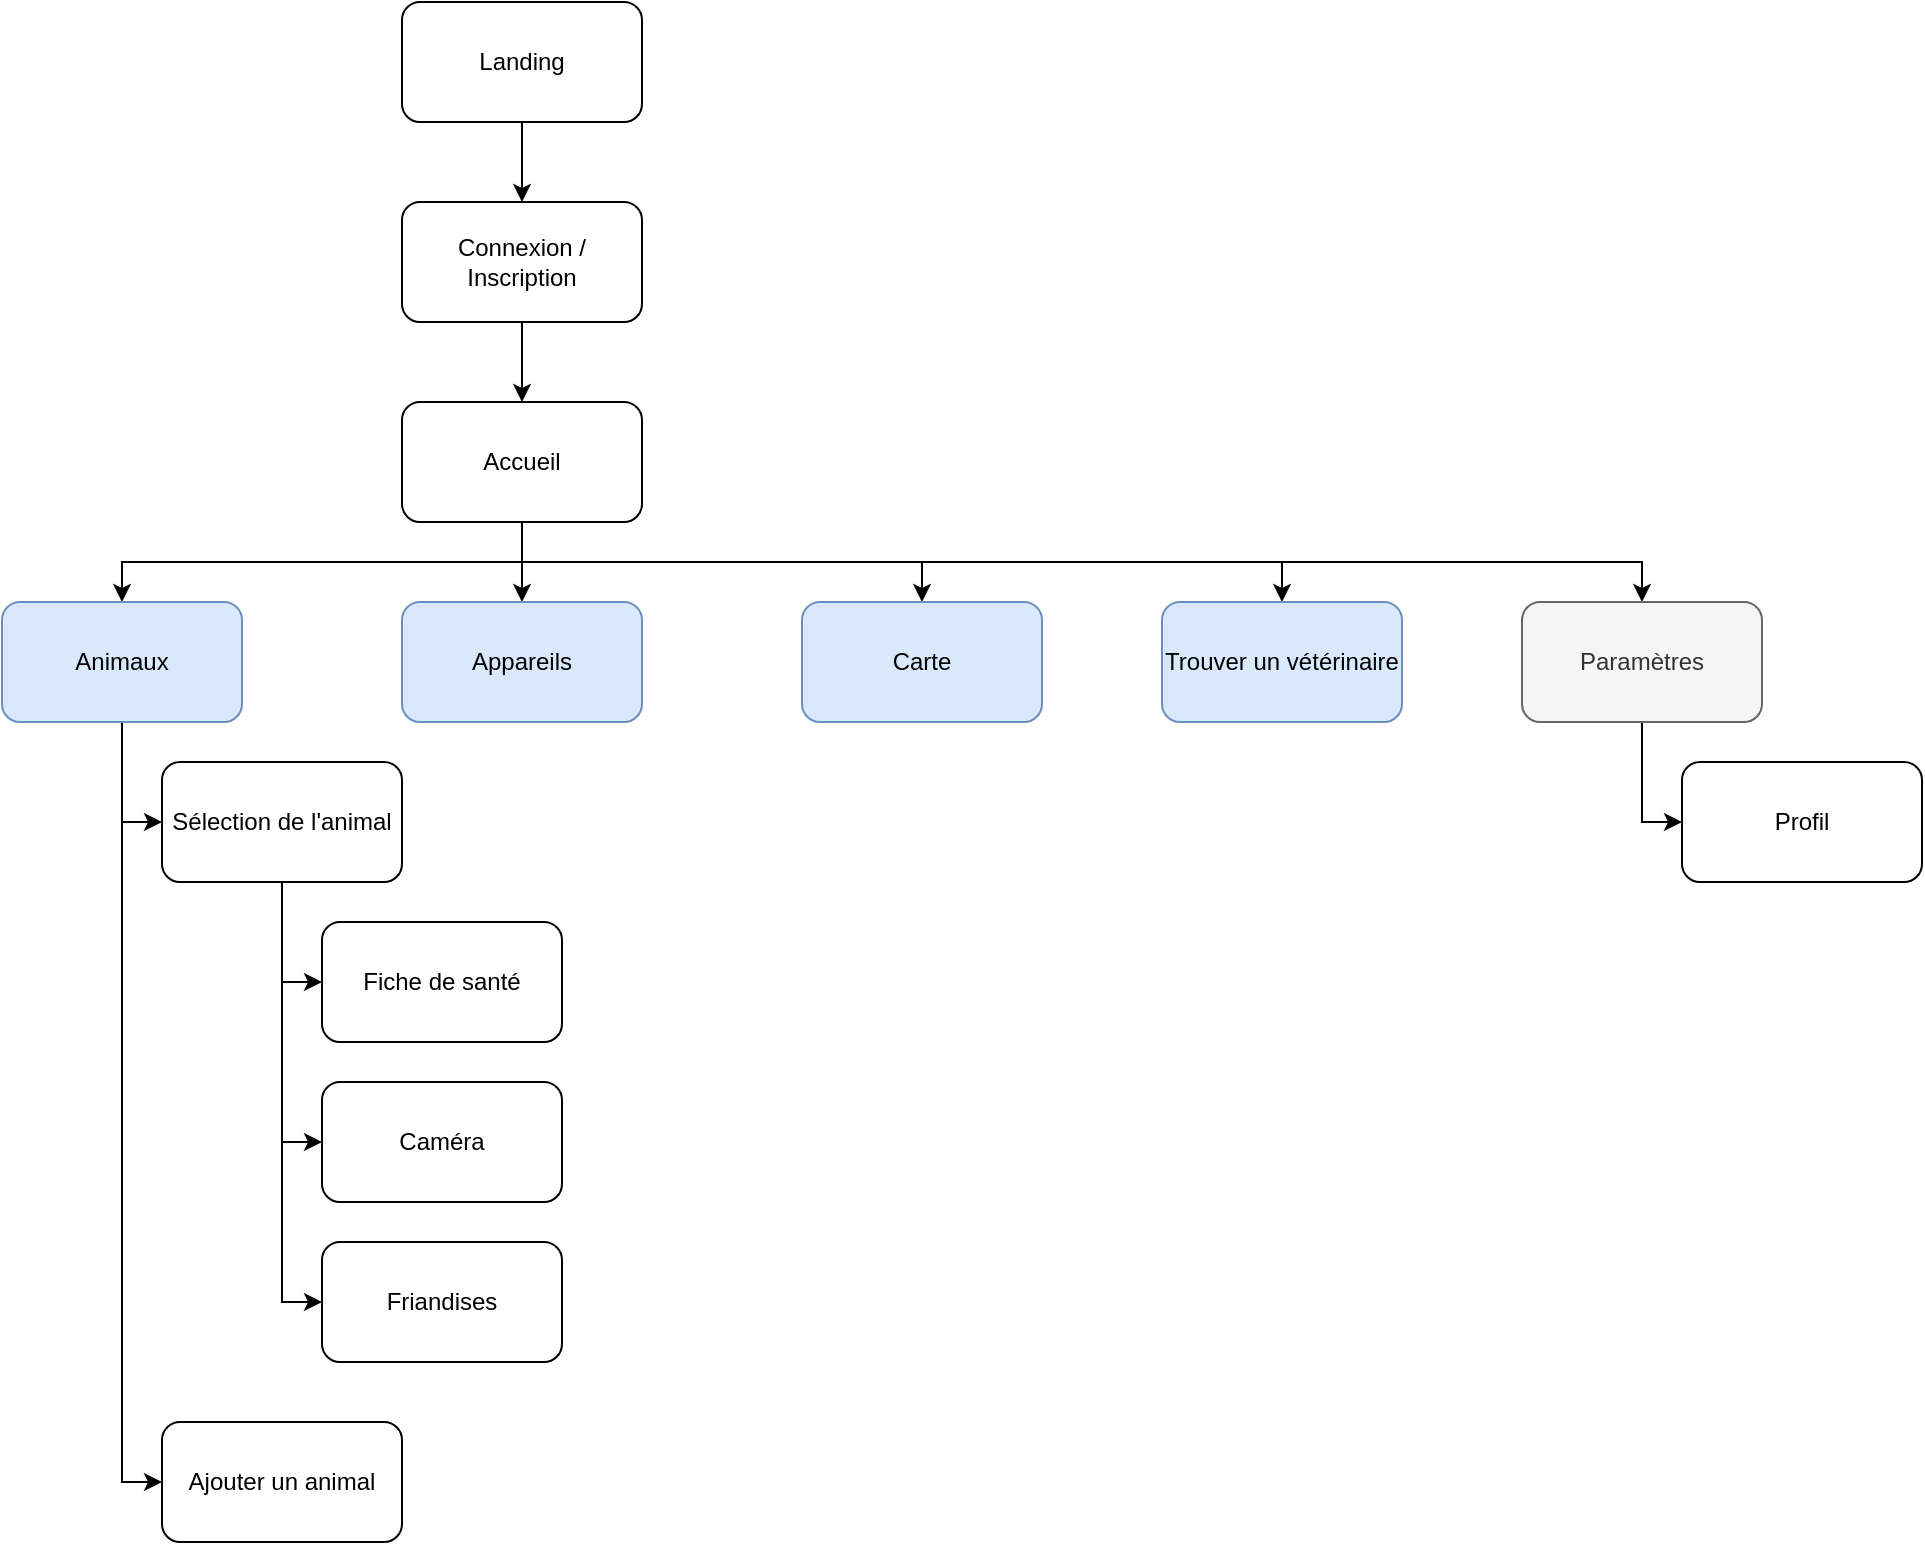 <mxfile version="22.0.8" type="google">
  <diagram name="Page-1" id="QpZKVCnjFUm9KnxyLNTg">
    <mxGraphModel dx="1034" dy="654" grid="1" gridSize="10" guides="1" tooltips="1" connect="1" arrows="1" fold="1" page="1" pageScale="1" pageWidth="850" pageHeight="1100" math="0" shadow="0">
      <root>
        <mxCell id="0" />
        <mxCell id="1" parent="0" />
        <mxCell id="OIpaHZ6V-vhUYQasgXzR-6" value="" style="edgeStyle=orthogonalEdgeStyle;rounded=0;orthogonalLoop=1;jettySize=auto;html=1;" edge="1" parent="1" source="OIpaHZ6V-vhUYQasgXzR-4" target="OIpaHZ6V-vhUYQasgXzR-5">
          <mxGeometry relative="1" as="geometry" />
        </mxCell>
        <mxCell id="OIpaHZ6V-vhUYQasgXzR-4" value="Landing" style="rounded=1;whiteSpace=wrap;html=1;" vertex="1" parent="1">
          <mxGeometry x="320" y="20" width="120" height="60" as="geometry" />
        </mxCell>
        <mxCell id="OIpaHZ6V-vhUYQasgXzR-8" value="" style="edgeStyle=orthogonalEdgeStyle;rounded=0;orthogonalLoop=1;jettySize=auto;html=1;" edge="1" parent="1" source="OIpaHZ6V-vhUYQasgXzR-5" target="OIpaHZ6V-vhUYQasgXzR-7">
          <mxGeometry relative="1" as="geometry" />
        </mxCell>
        <mxCell id="OIpaHZ6V-vhUYQasgXzR-5" value="Connexion / Inscription" style="rounded=1;whiteSpace=wrap;html=1;" vertex="1" parent="1">
          <mxGeometry x="320" y="120" width="120" height="60" as="geometry" />
        </mxCell>
        <mxCell id="OIpaHZ6V-vhUYQasgXzR-10" value="" style="edgeStyle=orthogonalEdgeStyle;rounded=0;orthogonalLoop=1;jettySize=auto;html=1;entryX=0.5;entryY=0;entryDx=0;entryDy=0;" edge="1" parent="1" target="OIpaHZ6V-vhUYQasgXzR-9">
          <mxGeometry relative="1" as="geometry">
            <mxPoint x="380" y="270" as="sourcePoint" />
            <mxPoint x="100" y="310" as="targetPoint" />
            <Array as="points">
              <mxPoint x="380" y="300" />
              <mxPoint x="180" y="300" />
            </Array>
          </mxGeometry>
        </mxCell>
        <mxCell id="OIpaHZ6V-vhUYQasgXzR-23" style="edgeStyle=orthogonalEdgeStyle;rounded=0;orthogonalLoop=1;jettySize=auto;html=1;entryX=0.5;entryY=0;entryDx=0;entryDy=0;" edge="1" parent="1" source="OIpaHZ6V-vhUYQasgXzR-7" target="OIpaHZ6V-vhUYQasgXzR-21">
          <mxGeometry relative="1" as="geometry" />
        </mxCell>
        <mxCell id="OIpaHZ6V-vhUYQasgXzR-26" style="edgeStyle=orthogonalEdgeStyle;rounded=0;orthogonalLoop=1;jettySize=auto;html=1;entryX=0.5;entryY=0;entryDx=0;entryDy=0;" edge="1" parent="1" source="OIpaHZ6V-vhUYQasgXzR-7" target="OIpaHZ6V-vhUYQasgXzR-24">
          <mxGeometry relative="1" as="geometry">
            <Array as="points">
              <mxPoint x="380" y="300" />
              <mxPoint x="580" y="300" />
            </Array>
          </mxGeometry>
        </mxCell>
        <mxCell id="OIpaHZ6V-vhUYQasgXzR-27" style="edgeStyle=orthogonalEdgeStyle;rounded=0;orthogonalLoop=1;jettySize=auto;html=1;entryX=0.5;entryY=0;entryDx=0;entryDy=0;exitX=0.5;exitY=1;exitDx=0;exitDy=0;" edge="1" parent="1" source="OIpaHZ6V-vhUYQasgXzR-7" target="OIpaHZ6V-vhUYQasgXzR-25">
          <mxGeometry relative="1" as="geometry" />
        </mxCell>
        <mxCell id="OIpaHZ6V-vhUYQasgXzR-29" value="" style="edgeStyle=orthogonalEdgeStyle;rounded=0;orthogonalLoop=1;jettySize=auto;html=1;exitX=0.5;exitY=1;exitDx=0;exitDy=0;" edge="1" parent="1" source="OIpaHZ6V-vhUYQasgXzR-7" target="OIpaHZ6V-vhUYQasgXzR-28">
          <mxGeometry relative="1" as="geometry" />
        </mxCell>
        <mxCell id="OIpaHZ6V-vhUYQasgXzR-7" value="Accueil" style="rounded=1;whiteSpace=wrap;html=1;" vertex="1" parent="1">
          <mxGeometry x="320" y="220" width="120" height="60" as="geometry" />
        </mxCell>
        <mxCell id="OIpaHZ6V-vhUYQasgXzR-12" value="" style="edgeStyle=orthogonalEdgeStyle;rounded=0;orthogonalLoop=1;jettySize=auto;html=1;entryX=0;entryY=0.5;entryDx=0;entryDy=0;exitX=0.5;exitY=1;exitDx=0;exitDy=0;" edge="1" parent="1" source="OIpaHZ6V-vhUYQasgXzR-9" target="OIpaHZ6V-vhUYQasgXzR-11">
          <mxGeometry relative="1" as="geometry" />
        </mxCell>
        <mxCell id="OIpaHZ6V-vhUYQasgXzR-20" style="edgeStyle=orthogonalEdgeStyle;rounded=0;orthogonalLoop=1;jettySize=auto;html=1;entryX=0;entryY=0.5;entryDx=0;entryDy=0;" edge="1" parent="1" source="OIpaHZ6V-vhUYQasgXzR-9" target="OIpaHZ6V-vhUYQasgXzR-19">
          <mxGeometry relative="1" as="geometry" />
        </mxCell>
        <mxCell id="OIpaHZ6V-vhUYQasgXzR-9" value="Animaux" style="rounded=1;whiteSpace=wrap;html=1;fillColor=#dae8fc;strokeColor=#6c8ebf;" vertex="1" parent="1">
          <mxGeometry x="120" y="320" width="120" height="60" as="geometry" />
        </mxCell>
        <mxCell id="OIpaHZ6V-vhUYQasgXzR-14" value="" style="edgeStyle=orthogonalEdgeStyle;rounded=0;orthogonalLoop=1;jettySize=auto;html=1;entryX=0;entryY=0.5;entryDx=0;entryDy=0;" edge="1" parent="1" source="OIpaHZ6V-vhUYQasgXzR-11" target="OIpaHZ6V-vhUYQasgXzR-13">
          <mxGeometry relative="1" as="geometry" />
        </mxCell>
        <mxCell id="OIpaHZ6V-vhUYQasgXzR-17" style="edgeStyle=orthogonalEdgeStyle;rounded=0;orthogonalLoop=1;jettySize=auto;html=1;entryX=0;entryY=0.5;entryDx=0;entryDy=0;" edge="1" parent="1" source="OIpaHZ6V-vhUYQasgXzR-11" target="OIpaHZ6V-vhUYQasgXzR-15">
          <mxGeometry relative="1" as="geometry" />
        </mxCell>
        <mxCell id="OIpaHZ6V-vhUYQasgXzR-18" style="edgeStyle=orthogonalEdgeStyle;rounded=0;orthogonalLoop=1;jettySize=auto;html=1;entryX=0;entryY=0.5;entryDx=0;entryDy=0;" edge="1" parent="1" source="OIpaHZ6V-vhUYQasgXzR-11" target="OIpaHZ6V-vhUYQasgXzR-16">
          <mxGeometry relative="1" as="geometry" />
        </mxCell>
        <mxCell id="OIpaHZ6V-vhUYQasgXzR-11" value="Sélection de l&#39;animal" style="rounded=1;whiteSpace=wrap;html=1;" vertex="1" parent="1">
          <mxGeometry x="200" y="400" width="120" height="60" as="geometry" />
        </mxCell>
        <mxCell id="OIpaHZ6V-vhUYQasgXzR-13" value="Fiche de santé" style="rounded=1;whiteSpace=wrap;html=1;" vertex="1" parent="1">
          <mxGeometry x="280" y="480" width="120" height="60" as="geometry" />
        </mxCell>
        <mxCell id="OIpaHZ6V-vhUYQasgXzR-15" value="Caméra" style="rounded=1;whiteSpace=wrap;html=1;" vertex="1" parent="1">
          <mxGeometry x="280" y="560" width="120" height="60" as="geometry" />
        </mxCell>
        <mxCell id="OIpaHZ6V-vhUYQasgXzR-16" value="Friandises" style="rounded=1;whiteSpace=wrap;html=1;" vertex="1" parent="1">
          <mxGeometry x="280" y="640" width="120" height="60" as="geometry" />
        </mxCell>
        <mxCell id="OIpaHZ6V-vhUYQasgXzR-19" value="Ajouter un animal" style="rounded=1;whiteSpace=wrap;html=1;" vertex="1" parent="1">
          <mxGeometry x="200" y="730" width="120" height="60" as="geometry" />
        </mxCell>
        <mxCell id="OIpaHZ6V-vhUYQasgXzR-21" value="Appareils" style="rounded=1;whiteSpace=wrap;html=1;fillColor=#dae8fc;strokeColor=#6c8ebf;" vertex="1" parent="1">
          <mxGeometry x="320" y="320" width="120" height="60" as="geometry" />
        </mxCell>
        <mxCell id="OIpaHZ6V-vhUYQasgXzR-24" value="Carte" style="rounded=1;whiteSpace=wrap;html=1;fillColor=#dae8fc;strokeColor=#6c8ebf;" vertex="1" parent="1">
          <mxGeometry x="520" y="320" width="120" height="60" as="geometry" />
        </mxCell>
        <mxCell id="OIpaHZ6V-vhUYQasgXzR-25" value="Trouver un vétérinaire" style="rounded=1;whiteSpace=wrap;html=1;fillColor=#dae8fc;strokeColor=#6c8ebf;" vertex="1" parent="1">
          <mxGeometry x="700" y="320" width="120" height="60" as="geometry" />
        </mxCell>
        <mxCell id="OIpaHZ6V-vhUYQasgXzR-32" style="edgeStyle=orthogonalEdgeStyle;rounded=0;orthogonalLoop=1;jettySize=auto;html=1;entryX=0;entryY=0.5;entryDx=0;entryDy=0;" edge="1" parent="1" source="OIpaHZ6V-vhUYQasgXzR-28" target="OIpaHZ6V-vhUYQasgXzR-31">
          <mxGeometry relative="1" as="geometry" />
        </mxCell>
        <mxCell id="OIpaHZ6V-vhUYQasgXzR-28" value="Paramètres" style="rounded=1;whiteSpace=wrap;html=1;fillColor=#f5f5f5;strokeColor=#666666;fontColor=#333333;" vertex="1" parent="1">
          <mxGeometry x="880" y="320" width="120" height="60" as="geometry" />
        </mxCell>
        <mxCell id="OIpaHZ6V-vhUYQasgXzR-31" value="Profil" style="rounded=1;whiteSpace=wrap;html=1;" vertex="1" parent="1">
          <mxGeometry x="960" y="400" width="120" height="60" as="geometry" />
        </mxCell>
      </root>
    </mxGraphModel>
  </diagram>
</mxfile>
